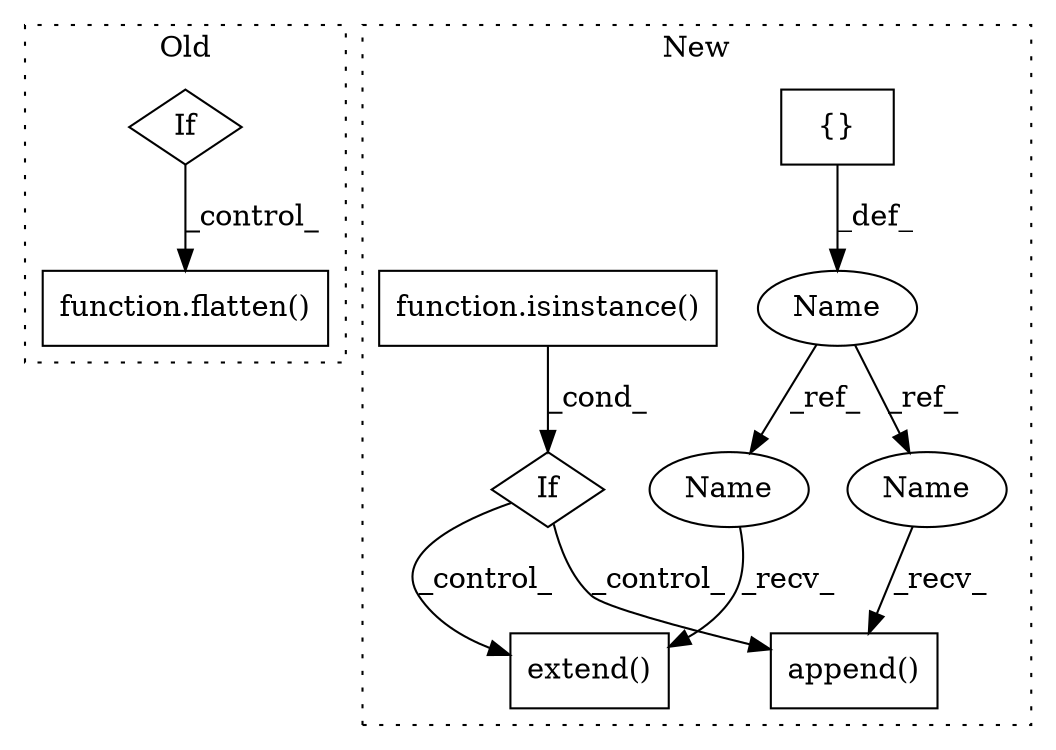 digraph G {
subgraph cluster0 {
1 [label="function.flatten()" a="75" s="3545,3554" l="8,1" shape="box"];
3 [label="If" a="96" s="3482" l="0" shape="diamond"];
label = "Old";
style="dotted";
}
subgraph cluster1 {
2 [label="If" a="96" s="3535" l="3" shape="diamond"];
4 [label="extend()" a="75" s="3729,3748" l="9,1" shape="box"];
5 [label="{}" a="59" s="3474,3474" l="2,1" shape="box"];
6 [label="append()" a="75" s="3768,3778" l="9,1" shape="box"];
7 [label="Name" a="87" s="3459" l="1" shape="ellipse"];
8 [label="function.isinstance()" a="75" s="3538,3556" l="11,1" shape="box"];
9 [label="Name" a="87" s="3768" l="1" shape="ellipse"];
10 [label="Name" a="87" s="3729" l="1" shape="ellipse"];
label = "New";
style="dotted";
}
2 -> 6 [label="_control_"];
2 -> 4 [label="_control_"];
3 -> 1 [label="_control_"];
5 -> 7 [label="_def_"];
7 -> 9 [label="_ref_"];
7 -> 10 [label="_ref_"];
8 -> 2 [label="_cond_"];
9 -> 6 [label="_recv_"];
10 -> 4 [label="_recv_"];
}